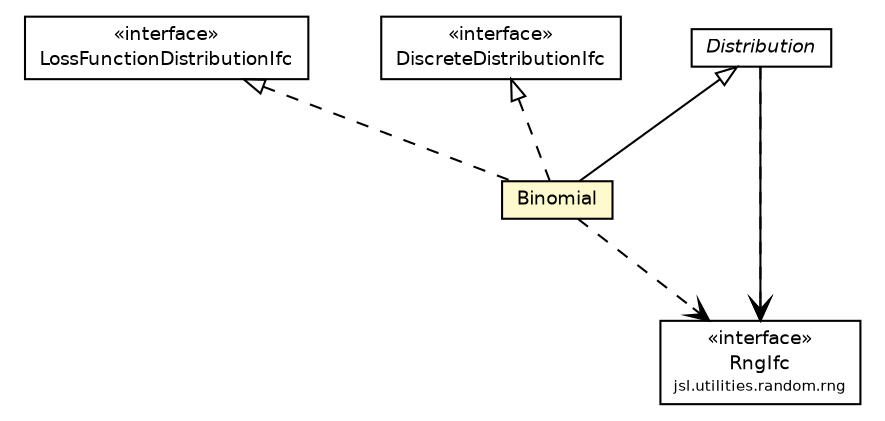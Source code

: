 #!/usr/local/bin/dot
#
# Class diagram 
# Generated by UMLGraph version 5.4 (http://www.umlgraph.org/)
#

digraph G {
	edge [fontname="Helvetica",fontsize=10,labelfontname="Helvetica",labelfontsize=10];
	node [fontname="Helvetica",fontsize=10,shape=plaintext];
	nodesep=0.25;
	ranksep=0.5;
	// jsl.utilities.random.distributions.LossFunctionDistributionIfc
	c36698 [label=<<table title="jsl.utilities.random.distributions.LossFunctionDistributionIfc" border="0" cellborder="1" cellspacing="0" cellpadding="2" port="p" href="./LossFunctionDistributionIfc.html">
		<tr><td><table border="0" cellspacing="0" cellpadding="1">
<tr><td align="center" balign="center"> &#171;interface&#187; </td></tr>
<tr><td align="center" balign="center"> LossFunctionDistributionIfc </td></tr>
		</table></td></tr>
		</table>>, URL="./LossFunctionDistributionIfc.html", fontname="Helvetica", fontcolor="black", fontsize=9.0];
	// jsl.utilities.random.distributions.Distribution
	c36710 [label=<<table title="jsl.utilities.random.distributions.Distribution" border="0" cellborder="1" cellspacing="0" cellpadding="2" port="p" href="./Distribution.html">
		<tr><td><table border="0" cellspacing="0" cellpadding="1">
<tr><td align="center" balign="center"><font face="Helvetica-Oblique"> Distribution </font></td></tr>
		</table></td></tr>
		</table>>, URL="./Distribution.html", fontname="Helvetica", fontcolor="black", fontsize=9.0];
	// jsl.utilities.random.distributions.DiscreteDistributionIfc
	c36711 [label=<<table title="jsl.utilities.random.distributions.DiscreteDistributionIfc" border="0" cellborder="1" cellspacing="0" cellpadding="2" port="p" href="./DiscreteDistributionIfc.html">
		<tr><td><table border="0" cellspacing="0" cellpadding="1">
<tr><td align="center" balign="center"> &#171;interface&#187; </td></tr>
<tr><td align="center" balign="center"> DiscreteDistributionIfc </td></tr>
		</table></td></tr>
		</table>>, URL="./DiscreteDistributionIfc.html", fontname="Helvetica", fontcolor="black", fontsize=9.0];
	// jsl.utilities.random.distributions.Binomial
	c36719 [label=<<table title="jsl.utilities.random.distributions.Binomial" border="0" cellborder="1" cellspacing="0" cellpadding="2" port="p" bgcolor="lemonChiffon" href="./Binomial.html">
		<tr><td><table border="0" cellspacing="0" cellpadding="1">
<tr><td align="center" balign="center"> Binomial </td></tr>
		</table></td></tr>
		</table>>, URL="./Binomial.html", fontname="Helvetica", fontcolor="black", fontsize=9.0];
	// jsl.utilities.random.rng.RngIfc
	c36727 [label=<<table title="jsl.utilities.random.rng.RngIfc" border="0" cellborder="1" cellspacing="0" cellpadding="2" port="p" href="../rng/RngIfc.html">
		<tr><td><table border="0" cellspacing="0" cellpadding="1">
<tr><td align="center" balign="center"> &#171;interface&#187; </td></tr>
<tr><td align="center" balign="center"> RngIfc </td></tr>
<tr><td align="center" balign="center"><font point-size="7.0"> jsl.utilities.random.rng </font></td></tr>
		</table></td></tr>
		</table>>, URL="../rng/RngIfc.html", fontname="Helvetica", fontcolor="black", fontsize=9.0];
	//jsl.utilities.random.distributions.Binomial extends jsl.utilities.random.distributions.Distribution
	c36710:p -> c36719:p [dir=back,arrowtail=empty];
	//jsl.utilities.random.distributions.Binomial implements jsl.utilities.random.distributions.DiscreteDistributionIfc
	c36711:p -> c36719:p [dir=back,arrowtail=empty,style=dashed];
	//jsl.utilities.random.distributions.Binomial implements jsl.utilities.random.distributions.LossFunctionDistributionIfc
	c36698:p -> c36719:p [dir=back,arrowtail=empty,style=dashed];
	// jsl.utilities.random.distributions.Distribution NAVASSOC jsl.utilities.random.rng.RngIfc
	c36710:p -> c36727:p [taillabel="", label="", headlabel="", fontname="Helvetica", fontcolor="black", fontsize=10.0, color="black", arrowhead=open];
	// jsl.utilities.random.distributions.Distribution DEPEND jsl.utilities.random.rng.RngIfc
	c36710:p -> c36727:p [taillabel="", label="", headlabel="", fontname="Helvetica", fontcolor="black", fontsize=10.0, color="black", arrowhead=open, style=dashed];
	// jsl.utilities.random.distributions.Binomial DEPEND jsl.utilities.random.rng.RngIfc
	c36719:p -> c36727:p [taillabel="", label="", headlabel="", fontname="Helvetica", fontcolor="black", fontsize=10.0, color="black", arrowhead=open, style=dashed];
}

